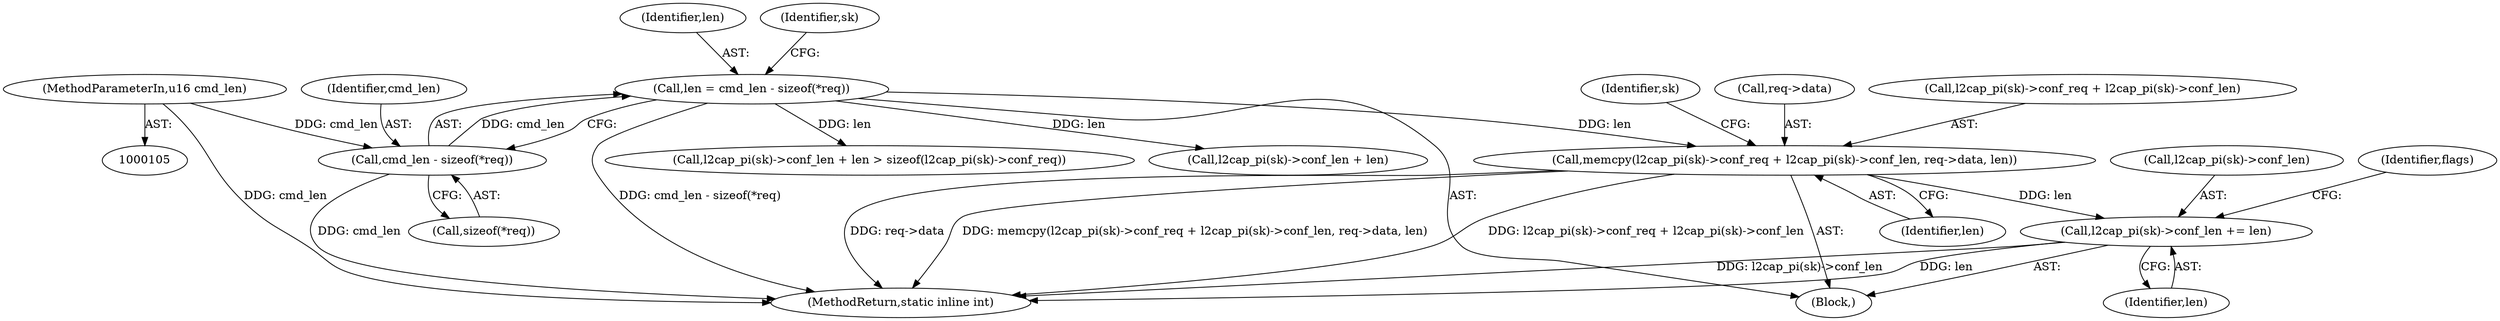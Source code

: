 digraph "0_linux_f2fcfcd670257236ebf2088bbdf26f6a8ef459fe_0@API" {
"1000193" [label="(Call,memcpy(l2cap_pi(sk)->conf_req + l2cap_pi(sk)->conf_len, req->data, len))"];
"1000159" [label="(Call,len = cmd_len - sizeof(*req))"];
"1000161" [label="(Call,cmd_len - sizeof(*req))"];
"1000108" [label="(MethodParameterIn,u16 cmd_len)"];
"1000207" [label="(Call,l2cap_pi(sk)->conf_len += len)"];
"1000162" [label="(Identifier,cmd_len)"];
"1000110" [label="(Block,)"];
"1000168" [label="(Call,l2cap_pi(sk)->conf_len + len)"];
"1000108" [label="(MethodParameterIn,u16 cmd_len)"];
"1000163" [label="(Call,sizeof(*req))"];
"1000203" [label="(Call,req->data)"];
"1000161" [label="(Call,cmd_len - sizeof(*req))"];
"1000206" [label="(Identifier,len)"];
"1000160" [label="(Identifier,len)"];
"1000193" [label="(Call,memcpy(l2cap_pi(sk)->conf_req + l2cap_pi(sk)->conf_len, req->data, len))"];
"1000207" [label="(Call,l2cap_pi(sk)->conf_len += len)"];
"1000304" [label="(MethodReturn,static inline int)"];
"1000212" [label="(Identifier,len)"];
"1000167" [label="(Call,l2cap_pi(sk)->conf_len + len > sizeof(l2cap_pi(sk)->conf_req))"];
"1000171" [label="(Identifier,sk)"];
"1000159" [label="(Call,len = cmd_len - sizeof(*req))"];
"1000208" [label="(Call,l2cap_pi(sk)->conf_len)"];
"1000194" [label="(Call,l2cap_pi(sk)->conf_req + l2cap_pi(sk)->conf_len)"];
"1000210" [label="(Identifier,sk)"];
"1000215" [label="(Identifier,flags)"];
"1000193" -> "1000110"  [label="AST: "];
"1000193" -> "1000206"  [label="CFG: "];
"1000194" -> "1000193"  [label="AST: "];
"1000203" -> "1000193"  [label="AST: "];
"1000206" -> "1000193"  [label="AST: "];
"1000210" -> "1000193"  [label="CFG: "];
"1000193" -> "1000304"  [label="DDG: l2cap_pi(sk)->conf_req + l2cap_pi(sk)->conf_len"];
"1000193" -> "1000304"  [label="DDG: req->data"];
"1000193" -> "1000304"  [label="DDG: memcpy(l2cap_pi(sk)->conf_req + l2cap_pi(sk)->conf_len, req->data, len)"];
"1000159" -> "1000193"  [label="DDG: len"];
"1000193" -> "1000207"  [label="DDG: len"];
"1000159" -> "1000110"  [label="AST: "];
"1000159" -> "1000161"  [label="CFG: "];
"1000160" -> "1000159"  [label="AST: "];
"1000161" -> "1000159"  [label="AST: "];
"1000171" -> "1000159"  [label="CFG: "];
"1000159" -> "1000304"  [label="DDG: cmd_len - sizeof(*req)"];
"1000161" -> "1000159"  [label="DDG: cmd_len"];
"1000159" -> "1000167"  [label="DDG: len"];
"1000159" -> "1000168"  [label="DDG: len"];
"1000161" -> "1000163"  [label="CFG: "];
"1000162" -> "1000161"  [label="AST: "];
"1000163" -> "1000161"  [label="AST: "];
"1000161" -> "1000304"  [label="DDG: cmd_len"];
"1000108" -> "1000161"  [label="DDG: cmd_len"];
"1000108" -> "1000105"  [label="AST: "];
"1000108" -> "1000304"  [label="DDG: cmd_len"];
"1000207" -> "1000110"  [label="AST: "];
"1000207" -> "1000212"  [label="CFG: "];
"1000208" -> "1000207"  [label="AST: "];
"1000212" -> "1000207"  [label="AST: "];
"1000215" -> "1000207"  [label="CFG: "];
"1000207" -> "1000304"  [label="DDG: l2cap_pi(sk)->conf_len"];
"1000207" -> "1000304"  [label="DDG: len"];
}
